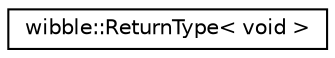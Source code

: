 digraph G
{
  edge [fontname="Helvetica",fontsize="10",labelfontname="Helvetica",labelfontsize="10"];
  node [fontname="Helvetica",fontsize="10",shape=record];
  rankdir="LR";
  Node1 [label="wibble::ReturnType\< void \>",height=0.2,width=0.4,color="black", fillcolor="white", style="filled",URL="$structwibble_1_1ReturnType_3_01void_01_4.html"];
}
